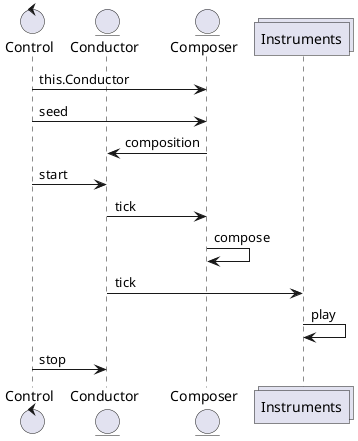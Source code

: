 @startuml
control Control
entity Conductor
entity Composer

collections Instruments
Control -> Composer: this.Conductor
Control -> Composer: seed
Composer -> Conductor: composition
Control -> Conductor: start
Conductor -> Composer: tick
Composer -> Composer: compose
Conductor -> Instruments: tick
Instruments -> Instruments: play
Control -> Conductor: stop
@enduml